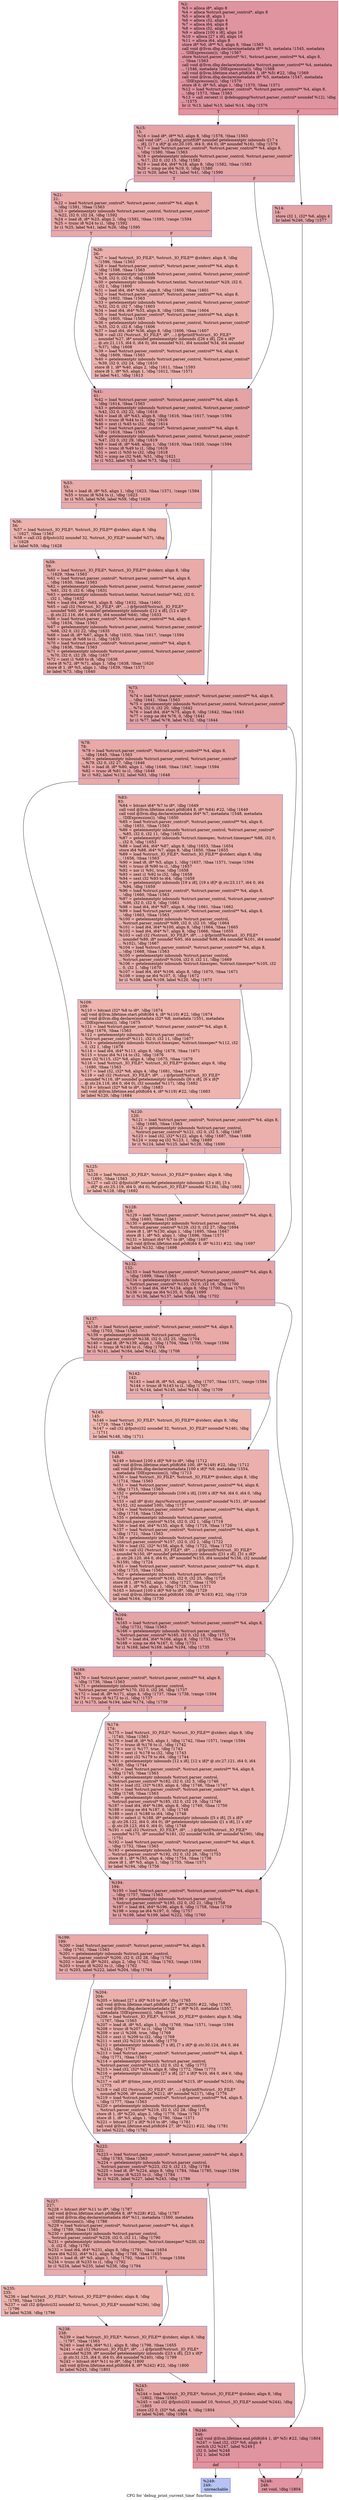digraph "CFG for 'debug_print_current_time' function" {
	label="CFG for 'debug_print_current_time' function";

	Node0xe8b4c0 [shape=record,color="#b70d28ff", style=filled, fillcolor="#b70d2870",label="{%2:\l  %3 = alloca i8*, align 8\l  %4 = alloca %struct.parser_control*, align 8\l  %5 = alloca i8, align 1\l  %6 = alloca i32, align 4\l  %7 = alloca i64, align 8\l  %8 = alloca i32, align 4\l  %9 = alloca [100 x i8], align 16\l  %10 = alloca [27 x i8], align 16\l  %11 = alloca i64, align 8\l  store i8* %0, i8** %3, align 8, !tbaa !1563\l  call void @llvm.dbg.declare(metadata i8** %3, metadata !1545, metadata\l... !DIExpression()), !dbg !1567\l  store %struct.parser_control* %1, %struct.parser_control** %4, align 8,\l... !tbaa !1563\l  call void @llvm.dbg.declare(metadata %struct.parser_control** %4, metadata\l... !1546, metadata !DIExpression()), !dbg !1568\l  call void @llvm.lifetime.start.p0i8(i64 1, i8* %5) #22, !dbg !1569\l  call void @llvm.dbg.declare(metadata i8* %5, metadata !1547, metadata\l... !DIExpression()), !dbg !1570\l  store i8 0, i8* %5, align 1, !dbg !1570, !tbaa !1571\l  %12 = load %struct.parser_control*, %struct.parser_control** %4, align 8,\l... !dbg !1573, !tbaa !1563\l  %13 = call zeroext i1 @debugging(%struct.parser_control* noundef %12), !dbg\l... !1575\l  br i1 %13, label %15, label %14, !dbg !1576\l|{<s0>T|<s1>F}}"];
	Node0xe8b4c0:s0 -> Node0xe8b680;
	Node0xe8b4c0:s1 -> Node0xe8b630;
	Node0xe8b630 [shape=record,color="#3d50c3ff", style=filled, fillcolor="#c32e3170",label="{%14:\l14:                                               \l  store i32 1, i32* %6, align 4\l  br label %246, !dbg !1577\l}"];
	Node0xe8b630 -> Node0xe8bfe0;
	Node0xe8b680 [shape=record,color="#3d50c3ff", style=filled, fillcolor="#c32e3170",label="{%15:\l15:                                               \l  %16 = load i8*, i8** %3, align 8, !dbg !1578, !tbaa !1563\l  call void (i8*, ...) @dbg_printf(i8* noundef getelementptr inbounds ([17 x\l... i8], [17 x i8]* @.str.20.105, i64 0, i64 0), i8* noundef %16), !dbg !1579\l  %17 = load %struct.parser_control*, %struct.parser_control** %4, align 8,\l... !dbg !1580, !tbaa !1563\l  %18 = getelementptr inbounds %struct.parser_control, %struct.parser_control*\l... %17, i32 0, i32 15, !dbg !1582\l  %19 = load i64, i64* %18, align 8, !dbg !1582, !tbaa !1583\l  %20 = icmp ne i64 %19, 0, !dbg !1580\l  br i1 %20, label %21, label %41, !dbg !1590\l|{<s0>T|<s1>F}}"];
	Node0xe8b680:s0 -> Node0xe8b6d0;
	Node0xe8b680:s1 -> Node0xe8b770;
	Node0xe8b6d0 [shape=record,color="#3d50c3ff", style=filled, fillcolor="#ca3b3770",label="{%21:\l21:                                               \l  %22 = load %struct.parser_control*, %struct.parser_control** %4, align 8,\l... !dbg !1591, !tbaa !1563\l  %23 = getelementptr inbounds %struct.parser_control, %struct.parser_control*\l... %22, i32 0, i32 24, !dbg !1592\l  %24 = load i8, i8* %23, align 2, !dbg !1592, !tbaa !1593, !range !1594\l  %25 = trunc i8 %24 to i1, !dbg !1592\l  br i1 %25, label %41, label %26, !dbg !1595\l|{<s0>T|<s1>F}}"];
	Node0xe8b6d0:s0 -> Node0xe8b770;
	Node0xe8b6d0:s1 -> Node0xe8b720;
	Node0xe8b720 [shape=record,color="#3d50c3ff", style=filled, fillcolor="#d24b4070",label="{%26:\l26:                                               \l  %27 = load %struct._IO_FILE*, %struct._IO_FILE** @stderr, align 8, !dbg\l... !1596, !tbaa !1563\l  %28 = load %struct.parser_control*, %struct.parser_control** %4, align 8,\l... !dbg !1598, !tbaa !1563\l  %29 = getelementptr inbounds %struct.parser_control, %struct.parser_control*\l... %28, i32 0, i32 6, !dbg !1599\l  %30 = getelementptr inbounds %struct.textint, %struct.textint* %29, i32 0,\l... i32 1, !dbg !1600\l  %31 = load i64, i64* %30, align 8, !dbg !1600, !tbaa !1601\l  %32 = load %struct.parser_control*, %struct.parser_control** %4, align 8,\l... !dbg !1602, !tbaa !1563\l  %33 = getelementptr inbounds %struct.parser_control, %struct.parser_control*\l... %32, i32 0, i32 7, !dbg !1603\l  %34 = load i64, i64* %33, align 8, !dbg !1603, !tbaa !1604\l  %35 = load %struct.parser_control*, %struct.parser_control** %4, align 8,\l... !dbg !1605, !tbaa !1563\l  %36 = getelementptr inbounds %struct.parser_control, %struct.parser_control*\l... %35, i32 0, i32 8, !dbg !1606\l  %37 = load i64, i64* %36, align 8, !dbg !1606, !tbaa !1607\l  %38 = call i32 (%struct._IO_FILE*, i8*, ...) @fprintf(%struct._IO_FILE*\l... noundef %27, i8* noundef getelementptr inbounds ([26 x i8], [26 x i8]*\l... @.str.21.115, i64 0, i64 0), i64 noundef %31, i64 noundef %34, i64 noundef\l... %37), !dbg !1608\l  %39 = load %struct.parser_control*, %struct.parser_control** %4, align 8,\l... !dbg !1609, !tbaa !1563\l  %40 = getelementptr inbounds %struct.parser_control, %struct.parser_control*\l... %39, i32 0, i32 24, !dbg !1610\l  store i8 1, i8* %40, align 2, !dbg !1611, !tbaa !1593\l  store i8 1, i8* %5, align 1, !dbg !1612, !tbaa !1571\l  br label %41, !dbg !1613\l}"];
	Node0xe8b720 -> Node0xe8b770;
	Node0xe8b770 [shape=record,color="#3d50c3ff", style=filled, fillcolor="#c32e3170",label="{%41:\l41:                                               \l  %42 = load %struct.parser_control*, %struct.parser_control** %4, align 8,\l... !dbg !1614, !tbaa !1563\l  %43 = getelementptr inbounds %struct.parser_control, %struct.parser_control*\l... %42, i32 0, i32 22, !dbg !1616\l  %44 = load i8, i8* %43, align 8, !dbg !1616, !tbaa !1617, !range !1594\l  %45 = trunc i8 %44 to i1, !dbg !1616\l  %46 = zext i1 %45 to i32, !dbg !1614\l  %47 = load %struct.parser_control*, %struct.parser_control** %4, align 8,\l... !dbg !1618, !tbaa !1563\l  %48 = getelementptr inbounds %struct.parser_control, %struct.parser_control*\l... %47, i32 0, i32 29, !dbg !1619\l  %49 = load i8, i8* %48, align 1, !dbg !1619, !tbaa !1620, !range !1594\l  %50 = trunc i8 %49 to i1, !dbg !1619\l  %51 = zext i1 %50 to i32, !dbg !1618\l  %52 = icmp ne i32 %46, %51, !dbg !1621\l  br i1 %52, label %53, label %73, !dbg !1622\l|{<s0>T|<s1>F}}"];
	Node0xe8b770:s0 -> Node0xe8b7c0;
	Node0xe8b770:s1 -> Node0xe8b8b0;
	Node0xe8b7c0 [shape=record,color="#3d50c3ff", style=filled, fillcolor="#cc403a70",label="{%53:\l53:                                               \l  %54 = load i8, i8* %5, align 1, !dbg !1623, !tbaa !1571, !range !1594\l  %55 = trunc i8 %54 to i1, !dbg !1623\l  br i1 %55, label %56, label %59, !dbg !1626\l|{<s0>T|<s1>F}}"];
	Node0xe8b7c0:s0 -> Node0xe8b810;
	Node0xe8b7c0:s1 -> Node0xe8b860;
	Node0xe8b810 [shape=record,color="#3d50c3ff", style=filled, fillcolor="#d6524470",label="{%56:\l56:                                               \l  %57 = load %struct._IO_FILE*, %struct._IO_FILE** @stderr, align 8, !dbg\l... !1627, !tbaa !1563\l  %58 = call i32 @fputc(i32 noundef 32, %struct._IO_FILE* noundef %57), !dbg\l... !1628\l  br label %59, !dbg !1628\l}"];
	Node0xe8b810 -> Node0xe8b860;
	Node0xe8b860 [shape=record,color="#3d50c3ff", style=filled, fillcolor="#cc403a70",label="{%59:\l59:                                               \l  %60 = load %struct._IO_FILE*, %struct._IO_FILE** @stderr, align 8, !dbg\l... !1629, !tbaa !1563\l  %61 = load %struct.parser_control*, %struct.parser_control** %4, align 8,\l... !dbg !1630, !tbaa !1563\l  %62 = getelementptr inbounds %struct.parser_control, %struct.parser_control*\l... %61, i32 0, i32 6, !dbg !1631\l  %63 = getelementptr inbounds %struct.textint, %struct.textint* %62, i32 0,\l... i32 1, !dbg !1632\l  %64 = load i64, i64* %63, align 8, !dbg !1632, !tbaa !1601\l  %65 = call i32 (%struct._IO_FILE*, i8*, ...) @fprintf(%struct._IO_FILE*\l... noundef %60, i8* noundef getelementptr inbounds ([12 x i8], [12 x i8]*\l... @.str.22.116, i64 0, i64 0), i64 noundef %64), !dbg !1633\l  %66 = load %struct.parser_control*, %struct.parser_control** %4, align 8,\l... !dbg !1634, !tbaa !1563\l  %67 = getelementptr inbounds %struct.parser_control, %struct.parser_control*\l... %66, i32 0, i32 22, !dbg !1635\l  %68 = load i8, i8* %67, align 8, !dbg !1635, !tbaa !1617, !range !1594\l  %69 = trunc i8 %68 to i1, !dbg !1635\l  %70 = load %struct.parser_control*, %struct.parser_control** %4, align 8,\l... !dbg !1636, !tbaa !1563\l  %71 = getelementptr inbounds %struct.parser_control, %struct.parser_control*\l... %70, i32 0, i32 29, !dbg !1637\l  %72 = zext i1 %69 to i8, !dbg !1638\l  store i8 %72, i8* %71, align 1, !dbg !1638, !tbaa !1620\l  store i8 1, i8* %5, align 1, !dbg !1639, !tbaa !1571\l  br label %73, !dbg !1640\l}"];
	Node0xe8b860 -> Node0xe8b8b0;
	Node0xe8b8b0 [shape=record,color="#3d50c3ff", style=filled, fillcolor="#c32e3170",label="{%73:\l73:                                               \l  %74 = load %struct.parser_control*, %struct.parser_control** %4, align 8,\l... !dbg !1641, !tbaa !1563\l  %75 = getelementptr inbounds %struct.parser_control, %struct.parser_control*\l... %74, i32 0, i32 20, !dbg !1642\l  %76 = load i64, i64* %75, align 8, !dbg !1642, !tbaa !1643\l  %77 = icmp ne i64 %76, 0, !dbg !1641\l  br i1 %77, label %78, label %132, !dbg !1644\l|{<s0>T|<s1>F}}"];
	Node0xe8b8b0:s0 -> Node0xe8b900;
	Node0xe8b8b0:s1 -> Node0xe8bae0;
	Node0xe8b900 [shape=record,color="#3d50c3ff", style=filled, fillcolor="#ca3b3770",label="{%78:\l78:                                               \l  %79 = load %struct.parser_control*, %struct.parser_control** %4, align 8,\l... !dbg !1645, !tbaa !1563\l  %80 = getelementptr inbounds %struct.parser_control, %struct.parser_control*\l... %79, i32 0, i32 27, !dbg !1646\l  %81 = load i8, i8* %80, align 1, !dbg !1646, !tbaa !1647, !range !1594\l  %82 = trunc i8 %81 to i1, !dbg !1646\l  br i1 %82, label %132, label %83, !dbg !1648\l|{<s0>T|<s1>F}}"];
	Node0xe8b900:s0 -> Node0xe8bae0;
	Node0xe8b900:s1 -> Node0xe8b950;
	Node0xe8b950 [shape=record,color="#3d50c3ff", style=filled, fillcolor="#d24b4070",label="{%83:\l83:                                               \l  %84 = bitcast i64* %7 to i8*, !dbg !1649\l  call void @llvm.lifetime.start.p0i8(i64 8, i8* %84) #22, !dbg !1649\l  call void @llvm.dbg.declare(metadata i64* %7, metadata !1548, metadata\l... !DIExpression()), !dbg !1650\l  %85 = load %struct.parser_control*, %struct.parser_control** %4, align 8,\l... !dbg !1651, !tbaa !1563\l  %86 = getelementptr inbounds %struct.parser_control, %struct.parser_control*\l... %85, i32 0, i32 11, !dbg !1652\l  %87 = getelementptr inbounds %struct.timespec, %struct.timespec* %86, i32 0,\l... i32 0, !dbg !1653\l  %88 = load i64, i64* %87, align 8, !dbg !1653, !tbaa !1654\l  store i64 %88, i64* %7, align 8, !dbg !1650, !tbaa !1655\l  %89 = load %struct._IO_FILE*, %struct._IO_FILE** @stderr, align 8, !dbg\l... !1656, !tbaa !1563\l  %90 = load i8, i8* %5, align 1, !dbg !1657, !tbaa !1571, !range !1594\l  %91 = trunc i8 %90 to i1, !dbg !1657\l  %92 = xor i1 %91, true, !dbg !1658\l  %93 = zext i1 %92 to i32, !dbg !1658\l  %94 = sext i32 %93 to i64, !dbg !1659\l  %95 = getelementptr inbounds [19 x i8], [19 x i8]* @.str.23.117, i64 0, i64\l... %94, !dbg !1659\l  %96 = load %struct.parser_control*, %struct.parser_control** %4, align 8,\l... !dbg !1660, !tbaa !1563\l  %97 = getelementptr inbounds %struct.parser_control, %struct.parser_control*\l... %96, i32 0, i32 9, !dbg !1661\l  %98 = load i64, i64* %97, align 8, !dbg !1661, !tbaa !1662\l  %99 = load %struct.parser_control*, %struct.parser_control** %4, align 8,\l... !dbg !1663, !tbaa !1563\l  %100 = getelementptr inbounds %struct.parser_control,\l... %struct.parser_control* %99, i32 0, i32 10, !dbg !1664\l  %101 = load i64, i64* %100, align 8, !dbg !1664, !tbaa !1665\l  %102 = load i64, i64* %7, align 8, !dbg !1666, !tbaa !1655\l  %103 = call i32 (%struct._IO_FILE*, i8*, ...) @fprintf(%struct._IO_FILE*\l... noundef %89, i8* noundef %95, i64 noundef %98, i64 noundef %101, i64 noundef\l... %102), !dbg !1667\l  %104 = load %struct.parser_control*, %struct.parser_control** %4, align 8,\l... !dbg !1668, !tbaa !1563\l  %105 = getelementptr inbounds %struct.parser_control,\l... %struct.parser_control* %104, i32 0, i32 11, !dbg !1669\l  %106 = getelementptr inbounds %struct.timespec, %struct.timespec* %105, i32\l... 0, i32 1, !dbg !1670\l  %107 = load i64, i64* %106, align 8, !dbg !1670, !tbaa !1671\l  %108 = icmp ne i64 %107, 0, !dbg !1672\l  br i1 %108, label %109, label %120, !dbg !1673\l|{<s0>T|<s1>F}}"];
	Node0xe8b950:s0 -> Node0xe8b9a0;
	Node0xe8b950:s1 -> Node0xe8b9f0;
	Node0xe8b9a0 [shape=record,color="#3d50c3ff", style=filled, fillcolor="#d8564670",label="{%109:\l109:                                              \l  %110 = bitcast i32* %8 to i8*, !dbg !1674\l  call void @llvm.lifetime.start.p0i8(i64 4, i8* %110) #22, !dbg !1674\l  call void @llvm.dbg.declare(metadata i32* %8, metadata !1551, metadata\l... !DIExpression()), !dbg !1675\l  %111 = load %struct.parser_control*, %struct.parser_control** %4, align 8,\l... !dbg !1676, !tbaa !1563\l  %112 = getelementptr inbounds %struct.parser_control,\l... %struct.parser_control* %111, i32 0, i32 11, !dbg !1677\l  %113 = getelementptr inbounds %struct.timespec, %struct.timespec* %112, i32\l... 0, i32 1, !dbg !1678\l  %114 = load i64, i64* %113, align 8, !dbg !1678, !tbaa !1671\l  %115 = trunc i64 %114 to i32, !dbg !1676\l  store i32 %115, i32* %8, align 4, !dbg !1675, !tbaa !1679\l  %116 = load %struct._IO_FILE*, %struct._IO_FILE** @stderr, align 8, !dbg\l... !1680, !tbaa !1563\l  %117 = load i32, i32* %8, align 4, !dbg !1681, !tbaa !1679\l  %118 = call i32 (%struct._IO_FILE*, i8*, ...) @fprintf(%struct._IO_FILE*\l... noundef %116, i8* noundef getelementptr inbounds ([6 x i8], [6 x i8]*\l... @.str.24.118, i64 0, i64 0), i32 noundef %117), !dbg !1682\l  %119 = bitcast i32* %8 to i8*, !dbg !1683\l  call void @llvm.lifetime.end.p0i8(i64 4, i8* %119) #22, !dbg !1683\l  br label %120, !dbg !1684\l}"];
	Node0xe8b9a0 -> Node0xe8b9f0;
	Node0xe8b9f0 [shape=record,color="#3d50c3ff", style=filled, fillcolor="#d24b4070",label="{%120:\l120:                                              \l  %121 = load %struct.parser_control*, %struct.parser_control** %4, align 8,\l... !dbg !1685, !tbaa !1563\l  %122 = getelementptr inbounds %struct.parser_control,\l... %struct.parser_control* %121, i32 0, i32 5, !dbg !1687\l  %123 = load i32, i32* %122, align 4, !dbg !1687, !tbaa !1688\l  %124 = icmp eq i32 %123, 1, !dbg !1689\l  br i1 %124, label %125, label %128, !dbg !1690\l|{<s0>T|<s1>F}}"];
	Node0xe8b9f0:s0 -> Node0xe8ba40;
	Node0xe8b9f0:s1 -> Node0xe8ba90;
	Node0xe8ba40 [shape=record,color="#3d50c3ff", style=filled, fillcolor="#dc5d4a70",label="{%125:\l125:                                              \l  %126 = load %struct._IO_FILE*, %struct._IO_FILE** @stderr, align 8, !dbg\l... !1691, !tbaa !1563\l  %127 = call i32 @fputs(i8* noundef getelementptr inbounds ([3 x i8], [3 x\l... i8]* @.str.25.119, i64 0, i64 0), %struct._IO_FILE* noundef %126), !dbg !1692\l  br label %128, !dbg !1692\l}"];
	Node0xe8ba40 -> Node0xe8ba90;
	Node0xe8ba90 [shape=record,color="#3d50c3ff", style=filled, fillcolor="#d24b4070",label="{%128:\l128:                                              \l  %129 = load %struct.parser_control*, %struct.parser_control** %4, align 8,\l... !dbg !1693, !tbaa !1563\l  %130 = getelementptr inbounds %struct.parser_control,\l... %struct.parser_control* %129, i32 0, i32 27, !dbg !1694\l  store i8 1, i8* %130, align 1, !dbg !1695, !tbaa !1647\l  store i8 1, i8* %5, align 1, !dbg !1696, !tbaa !1571\l  %131 = bitcast i64* %7 to i8*, !dbg !1697\l  call void @llvm.lifetime.end.p0i8(i64 8, i8* %131) #22, !dbg !1697\l  br label %132, !dbg !1698\l}"];
	Node0xe8ba90 -> Node0xe8bae0;
	Node0xe8bae0 [shape=record,color="#3d50c3ff", style=filled, fillcolor="#c32e3170",label="{%132:\l132:                                              \l  %133 = load %struct.parser_control*, %struct.parser_control** %4, align 8,\l... !dbg !1699, !tbaa !1563\l  %134 = getelementptr inbounds %struct.parser_control,\l... %struct.parser_control* %133, i32 0, i32 16, !dbg !1700\l  %135 = load i64, i64* %134, align 8, !dbg !1700, !tbaa !1701\l  %136 = icmp ne i64 %135, 0, !dbg !1699\l  br i1 %136, label %137, label %164, !dbg !1702\l|{<s0>T|<s1>F}}"];
	Node0xe8bae0:s0 -> Node0xe8bb30;
	Node0xe8bae0:s1 -> Node0xe8bc70;
	Node0xe8bb30 [shape=record,color="#3d50c3ff", style=filled, fillcolor="#ca3b3770",label="{%137:\l137:                                              \l  %138 = load %struct.parser_control*, %struct.parser_control** %4, align 8,\l... !dbg !1703, !tbaa !1563\l  %139 = getelementptr inbounds %struct.parser_control,\l... %struct.parser_control* %138, i32 0, i32 25, !dbg !1704\l  %140 = load i8, i8* %139, align 1, !dbg !1704, !tbaa !1705, !range !1594\l  %141 = trunc i8 %140 to i1, !dbg !1704\l  br i1 %141, label %164, label %142, !dbg !1706\l|{<s0>T|<s1>F}}"];
	Node0xe8bb30:s0 -> Node0xe8bc70;
	Node0xe8bb30:s1 -> Node0xe8bb80;
	Node0xe8bb80 [shape=record,color="#3d50c3ff", style=filled, fillcolor="#d24b4070",label="{%142:\l142:                                              \l  %143 = load i8, i8* %5, align 1, !dbg !1707, !tbaa !1571, !range !1594\l  %144 = trunc i8 %143 to i1, !dbg !1707\l  br i1 %144, label %145, label %148, !dbg !1709\l|{<s0>T|<s1>F}}"];
	Node0xe8bb80:s0 -> Node0xe8bbd0;
	Node0xe8bb80:s1 -> Node0xe8bc20;
	Node0xe8bbd0 [shape=record,color="#3d50c3ff", style=filled, fillcolor="#dc5d4a70",label="{%145:\l145:                                              \l  %146 = load %struct._IO_FILE*, %struct._IO_FILE** @stderr, align 8, !dbg\l... !1710, !tbaa !1563\l  %147 = call i32 @fputc(i32 noundef 32, %struct._IO_FILE* noundef %146), !dbg\l... !1711\l  br label %148, !dbg !1711\l}"];
	Node0xe8bbd0 -> Node0xe8bc20;
	Node0xe8bc20 [shape=record,color="#3d50c3ff", style=filled, fillcolor="#d24b4070",label="{%148:\l148:                                              \l  %149 = bitcast [100 x i8]* %9 to i8*, !dbg !1712\l  call void @llvm.lifetime.start.p0i8(i64 100, i8* %149) #22, !dbg !1712\l  call void @llvm.dbg.declare(metadata [100 x i8]* %9, metadata !1554,\l... metadata !DIExpression()), !dbg !1713\l  %150 = load %struct._IO_FILE*, %struct._IO_FILE** @stderr, align 8, !dbg\l... !1714, !tbaa !1563\l  %151 = load %struct.parser_control*, %struct.parser_control** %4, align 8,\l... !dbg !1715, !tbaa !1563\l  %152 = getelementptr inbounds [100 x i8], [100 x i8]* %9, i64 0, i64 0, !dbg\l... !1716\l  %153 = call i8* @str_days(%struct.parser_control* noundef %151, i8* noundef\l... %152, i32 noundef 100), !dbg !1717\l  %154 = load %struct.parser_control*, %struct.parser_control** %4, align 8,\l... !dbg !1718, !tbaa !1563\l  %155 = getelementptr inbounds %struct.parser_control,\l... %struct.parser_control* %154, i32 0, i32 1, !dbg !1719\l  %156 = load i64, i64* %155, align 8, !dbg !1719, !tbaa !1720\l  %157 = load %struct.parser_control*, %struct.parser_control** %4, align 8,\l... !dbg !1721, !tbaa !1563\l  %158 = getelementptr inbounds %struct.parser_control,\l... %struct.parser_control* %157, i32 0, i32 2, !dbg !1722\l  %159 = load i32, i32* %158, align 8, !dbg !1722, !tbaa !1723\l  %160 = call i32 (%struct._IO_FILE*, i8*, ...) @fprintf(%struct._IO_FILE*\l... noundef %150, i8* noundef getelementptr inbounds ([31 x i8], [31 x i8]*\l... @.str.26.120, i64 0, i64 0), i8* noundef %153, i64 noundef %156, i32 noundef\l... %159), !dbg !1724\l  %161 = load %struct.parser_control*, %struct.parser_control** %4, align 8,\l... !dbg !1725, !tbaa !1563\l  %162 = getelementptr inbounds %struct.parser_control,\l... %struct.parser_control* %161, i32 0, i32 25, !dbg !1726\l  store i8 1, i8* %162, align 1, !dbg !1727, !tbaa !1705\l  store i8 1, i8* %5, align 1, !dbg !1728, !tbaa !1571\l  %163 = bitcast [100 x i8]* %9 to i8*, !dbg !1729\l  call void @llvm.lifetime.end.p0i8(i64 100, i8* %163) #22, !dbg !1729\l  br label %164, !dbg !1730\l}"];
	Node0xe8bc20 -> Node0xe8bc70;
	Node0xe8bc70 [shape=record,color="#3d50c3ff", style=filled, fillcolor="#c32e3170",label="{%164:\l164:                                              \l  %165 = load %struct.parser_control*, %struct.parser_control** %4, align 8,\l... !dbg !1731, !tbaa !1563\l  %166 = getelementptr inbounds %struct.parser_control,\l... %struct.parser_control* %165, i32 0, i32 18, !dbg !1733\l  %167 = load i64, i64* %166, align 8, !dbg !1733, !tbaa !1734\l  %168 = icmp ne i64 %167, 0, !dbg !1731\l  br i1 %168, label %169, label %194, !dbg !1735\l|{<s0>T|<s1>F}}"];
	Node0xe8bc70:s0 -> Node0xe8bcc0;
	Node0xe8bc70:s1 -> Node0xe8bd60;
	Node0xe8bcc0 [shape=record,color="#3d50c3ff", style=filled, fillcolor="#ca3b3770",label="{%169:\l169:                                              \l  %170 = load %struct.parser_control*, %struct.parser_control** %4, align 8,\l... !dbg !1736, !tbaa !1563\l  %171 = getelementptr inbounds %struct.parser_control,\l... %struct.parser_control* %170, i32 0, i32 26, !dbg !1737\l  %172 = load i8, i8* %171, align 4, !dbg !1737, !tbaa !1738, !range !1594\l  %173 = trunc i8 %172 to i1, !dbg !1737\l  br i1 %173, label %194, label %174, !dbg !1739\l|{<s0>T|<s1>F}}"];
	Node0xe8bcc0:s0 -> Node0xe8bd60;
	Node0xe8bcc0:s1 -> Node0xe8bd10;
	Node0xe8bd10 [shape=record,color="#3d50c3ff", style=filled, fillcolor="#d24b4070",label="{%174:\l174:                                              \l  %175 = load %struct._IO_FILE*, %struct._IO_FILE** @stderr, align 8, !dbg\l... !1740, !tbaa !1563\l  %176 = load i8, i8* %5, align 1, !dbg !1742, !tbaa !1571, !range !1594\l  %177 = trunc i8 %176 to i1, !dbg !1742\l  %178 = xor i1 %177, true, !dbg !1743\l  %179 = zext i1 %178 to i32, !dbg !1743\l  %180 = sext i32 %179 to i64, !dbg !1744\l  %181 = getelementptr inbounds [12 x i8], [12 x i8]* @.str.27.121, i64 0, i64\l... %180, !dbg !1744\l  %182 = load %struct.parser_control*, %struct.parser_control** %4, align 8,\l... !dbg !1745, !tbaa !1563\l  %183 = getelementptr inbounds %struct.parser_control,\l... %struct.parser_control* %182, i32 0, i32 3, !dbg !1746\l  %184 = load i32, i32* %183, align 4, !dbg !1746, !tbaa !1747\l  %185 = load %struct.parser_control*, %struct.parser_control** %4, align 8,\l... !dbg !1748, !tbaa !1563\l  %186 = getelementptr inbounds %struct.parser_control,\l... %struct.parser_control* %185, i32 0, i32 19, !dbg !1749\l  %187 = load i64, i64* %186, align 8, !dbg !1749, !tbaa !1750\l  %188 = icmp ne i64 %187, 0, !dbg !1748\l  %189 = zext i1 %188 to i64, !dbg !1748\l  %190 = select i1 %188, i8* getelementptr inbounds ([5 x i8], [5 x i8]*\l... @.str.28.122, i64 0, i64 0), i8* getelementptr inbounds ([1 x i8], [1 x i8]*\l... @.str.29.123, i64 0, i64 0), !dbg !1748\l  %191 = call i32 (%struct._IO_FILE*, i8*, ...) @fprintf(%struct._IO_FILE*\l... noundef %175, i8* noundef %181, i32 noundef %184, i8* noundef %190), !dbg\l... !1751\l  %192 = load %struct.parser_control*, %struct.parser_control** %4, align 8,\l... !dbg !1752, !tbaa !1563\l  %193 = getelementptr inbounds %struct.parser_control,\l... %struct.parser_control* %192, i32 0, i32 26, !dbg !1753\l  store i8 1, i8* %193, align 4, !dbg !1754, !tbaa !1738\l  store i8 1, i8* %5, align 1, !dbg !1755, !tbaa !1571\l  br label %194, !dbg !1756\l}"];
	Node0xe8bd10 -> Node0xe8bd60;
	Node0xe8bd60 [shape=record,color="#3d50c3ff", style=filled, fillcolor="#c32e3170",label="{%194:\l194:                                              \l  %195 = load %struct.parser_control*, %struct.parser_control** %4, align 8,\l... !dbg !1757, !tbaa !1563\l  %196 = getelementptr inbounds %struct.parser_control,\l... %struct.parser_control* %195, i32 0, i32 21, !dbg !1758\l  %197 = load i64, i64* %196, align 8, !dbg !1758, !tbaa !1759\l  %198 = icmp ne i64 %197, 0, !dbg !1757\l  br i1 %198, label %199, label %222, !dbg !1760\l|{<s0>T|<s1>F}}"];
	Node0xe8bd60:s0 -> Node0xe8bdb0;
	Node0xe8bd60:s1 -> Node0xe8be50;
	Node0xe8bdb0 [shape=record,color="#3d50c3ff", style=filled, fillcolor="#ca3b3770",label="{%199:\l199:                                              \l  %200 = load %struct.parser_control*, %struct.parser_control** %4, align 8,\l... !dbg !1761, !tbaa !1563\l  %201 = getelementptr inbounds %struct.parser_control,\l... %struct.parser_control* %200, i32 0, i32 28, !dbg !1762\l  %202 = load i8, i8* %201, align 2, !dbg !1762, !tbaa !1763, !range !1594\l  %203 = trunc i8 %202 to i1, !dbg !1762\l  br i1 %203, label %222, label %204, !dbg !1764\l|{<s0>T|<s1>F}}"];
	Node0xe8bdb0:s0 -> Node0xe8be50;
	Node0xe8bdb0:s1 -> Node0xe8be00;
	Node0xe8be00 [shape=record,color="#3d50c3ff", style=filled, fillcolor="#d24b4070",label="{%204:\l204:                                              \l  %205 = bitcast [27 x i8]* %10 to i8*, !dbg !1765\l  call void @llvm.lifetime.start.p0i8(i64 27, i8* %205) #22, !dbg !1765\l  call void @llvm.dbg.declare(metadata [27 x i8]* %10, metadata !1557,\l... metadata !DIExpression()), !dbg !1766\l  %206 = load %struct._IO_FILE*, %struct._IO_FILE** @stderr, align 8, !dbg\l... !1767, !tbaa !1563\l  %207 = load i8, i8* %5, align 1, !dbg !1768, !tbaa !1571, !range !1594\l  %208 = trunc i8 %207 to i1, !dbg !1768\l  %209 = xor i1 %208, true, !dbg !1769\l  %210 = zext i1 %209 to i32, !dbg !1769\l  %211 = sext i32 %210 to i64, !dbg !1770\l  %212 = getelementptr inbounds [7 x i8], [7 x i8]* @.str.30.124, i64 0, i64\l... %211, !dbg !1770\l  %213 = load %struct.parser_control*, %struct.parser_control** %4, align 8,\l... !dbg !1771, !tbaa !1563\l  %214 = getelementptr inbounds %struct.parser_control,\l... %struct.parser_control* %213, i32 0, i32 4, !dbg !1772\l  %215 = load i32, i32* %214, align 8, !dbg !1772, !tbaa !1773\l  %216 = getelementptr inbounds [27 x i8], [27 x i8]* %10, i64 0, i64 0, !dbg\l... !1774\l  %217 = call i8* @time_zone_str(i32 noundef %215, i8* noundef %216), !dbg\l... !1775\l  %218 = call i32 (%struct._IO_FILE*, i8*, ...) @fprintf(%struct._IO_FILE*\l... noundef %206, i8* noundef %212, i8* noundef %217), !dbg !1776\l  %219 = load %struct.parser_control*, %struct.parser_control** %4, align 8,\l... !dbg !1777, !tbaa !1563\l  %220 = getelementptr inbounds %struct.parser_control,\l... %struct.parser_control* %219, i32 0, i32 28, !dbg !1778\l  store i8 1, i8* %220, align 2, !dbg !1779, !tbaa !1763\l  store i8 1, i8* %5, align 1, !dbg !1780, !tbaa !1571\l  %221 = bitcast [27 x i8]* %10 to i8*, !dbg !1781\l  call void @llvm.lifetime.end.p0i8(i64 27, i8* %221) #22, !dbg !1781\l  br label %222, !dbg !1782\l}"];
	Node0xe8be00 -> Node0xe8be50;
	Node0xe8be50 [shape=record,color="#3d50c3ff", style=filled, fillcolor="#c32e3170",label="{%222:\l222:                                              \l  %223 = load %struct.parser_control*, %struct.parser_control** %4, align 8,\l... !dbg !1783, !tbaa !1563\l  %224 = getelementptr inbounds %struct.parser_control,\l... %struct.parser_control* %223, i32 0, i32 13, !dbg !1784\l  %225 = load i8, i8* %224, align 8, !dbg !1784, !tbaa !1785, !range !1594\l  %226 = trunc i8 %225 to i1, !dbg !1784\l  br i1 %226, label %227, label %243, !dbg !1786\l|{<s0>T|<s1>F}}"];
	Node0xe8be50:s0 -> Node0xe8bea0;
	Node0xe8be50:s1 -> Node0xe8bf90;
	Node0xe8bea0 [shape=record,color="#3d50c3ff", style=filled, fillcolor="#cc403a70",label="{%227:\l227:                                              \l  %228 = bitcast i64* %11 to i8*, !dbg !1787\l  call void @llvm.lifetime.start.p0i8(i64 8, i8* %228) #22, !dbg !1787\l  call void @llvm.dbg.declare(metadata i64* %11, metadata !1560, metadata\l... !DIExpression()), !dbg !1788\l  %229 = load %struct.parser_control*, %struct.parser_control** %4, align 8,\l... !dbg !1789, !tbaa !1563\l  %230 = getelementptr inbounds %struct.parser_control,\l... %struct.parser_control* %229, i32 0, i32 11, !dbg !1790\l  %231 = getelementptr inbounds %struct.timespec, %struct.timespec* %230, i32\l... 0, i32 0, !dbg !1791\l  %232 = load i64, i64* %231, align 8, !dbg !1791, !tbaa !1654\l  store i64 %232, i64* %11, align 8, !dbg !1788, !tbaa !1655\l  %233 = load i8, i8* %5, align 1, !dbg !1792, !tbaa !1571, !range !1594\l  %234 = trunc i8 %233 to i1, !dbg !1792\l  br i1 %234, label %235, label %238, !dbg !1794\l|{<s0>T|<s1>F}}"];
	Node0xe8bea0:s0 -> Node0xe8bef0;
	Node0xe8bea0:s1 -> Node0xe8bf40;
	Node0xe8bef0 [shape=record,color="#3d50c3ff", style=filled, fillcolor="#d6524470",label="{%235:\l235:                                              \l  %236 = load %struct._IO_FILE*, %struct._IO_FILE** @stderr, align 8, !dbg\l... !1795, !tbaa !1563\l  %237 = call i32 @fputc(i32 noundef 32, %struct._IO_FILE* noundef %236), !dbg\l... !1796\l  br label %238, !dbg !1796\l}"];
	Node0xe8bef0 -> Node0xe8bf40;
	Node0xe8bf40 [shape=record,color="#3d50c3ff", style=filled, fillcolor="#cc403a70",label="{%238:\l238:                                              \l  %239 = load %struct._IO_FILE*, %struct._IO_FILE** @stderr, align 8, !dbg\l... !1797, !tbaa !1563\l  %240 = load i64, i64* %11, align 8, !dbg !1798, !tbaa !1655\l  %241 = call i32 (%struct._IO_FILE*, i8*, ...) @fprintf(%struct._IO_FILE*\l... noundef %239, i8* noundef getelementptr inbounds ([23 x i8], [23 x i8]*\l... @.str.31.125, i64 0, i64 0), i64 noundef %240), !dbg !1799\l  %242 = bitcast i64* %11 to i8*, !dbg !1800\l  call void @llvm.lifetime.end.p0i8(i64 8, i8* %242) #22, !dbg !1800\l  br label %243, !dbg !1801\l}"];
	Node0xe8bf40 -> Node0xe8bf90;
	Node0xe8bf90 [shape=record,color="#3d50c3ff", style=filled, fillcolor="#c32e3170",label="{%243:\l243:                                              \l  %244 = load %struct._IO_FILE*, %struct._IO_FILE** @stderr, align 8, !dbg\l... !1802, !tbaa !1563\l  %245 = call i32 @fputc(i32 noundef 10, %struct._IO_FILE* noundef %244), !dbg\l... !1803\l  store i32 0, i32* %6, align 4, !dbg !1804\l  br label %246, !dbg !1804\l}"];
	Node0xe8bf90 -> Node0xe8bfe0;
	Node0xe8bfe0 [shape=record,color="#b70d28ff", style=filled, fillcolor="#b70d2870",label="{%246:\l246:                                              \l  call void @llvm.lifetime.end.p0i8(i64 1, i8* %5) #22, !dbg !1804\l  %247 = load i32, i32* %6, align 4\l  switch i32 %247, label %249 [\l    i32 0, label %248\l    i32 1, label %248\l  ]\l|{<s0>def|<s1>0|<s2>1}}"];
	Node0xe8bfe0:s0 -> Node0xe8c080;
	Node0xe8bfe0:s1 -> Node0xe8c030;
	Node0xe8bfe0:s2 -> Node0xe8c030;
	Node0xe8c030 [shape=record,color="#b70d28ff", style=filled, fillcolor="#b70d2870",label="{%248:\l248:                                              \l  ret void, !dbg !1804\l}"];
	Node0xe8c080 [shape=record,color="#3d50c3ff", style=filled, fillcolor="#5977e370",label="{%249:\l249:                                              \l  unreachable\l}"];
}
